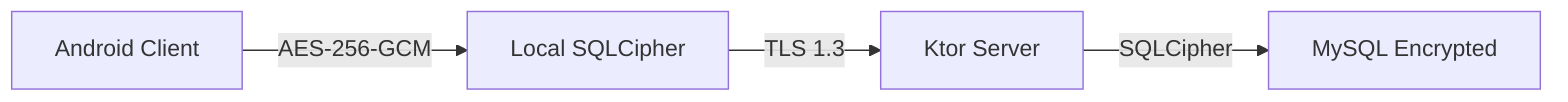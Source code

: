 %% Поток данных шифрования
%% Описывает процесс сквозного шифрования данных от клиента до сервера.
flowchart LR
    A[Android Client] -->|AES-256-GCM| B[Local SQLCipher]
    B -->|TLS 1.3| C[Ktor Server]
    C -->|SQLCipher| D[MySQL Encrypted]